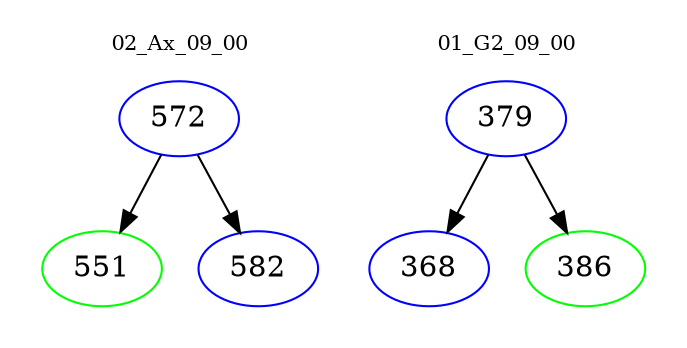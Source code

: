 digraph{
subgraph cluster_0 {
color = white
label = "02_Ax_09_00";
fontsize=10;
T0_572 [label="572", color="blue"]
T0_572 -> T0_551 [color="black"]
T0_551 [label="551", color="green"]
T0_572 -> T0_582 [color="black"]
T0_582 [label="582", color="blue"]
}
subgraph cluster_1 {
color = white
label = "01_G2_09_00";
fontsize=10;
T1_379 [label="379", color="blue"]
T1_379 -> T1_368 [color="black"]
T1_368 [label="368", color="blue"]
T1_379 -> T1_386 [color="black"]
T1_386 [label="386", color="green"]
}
}
